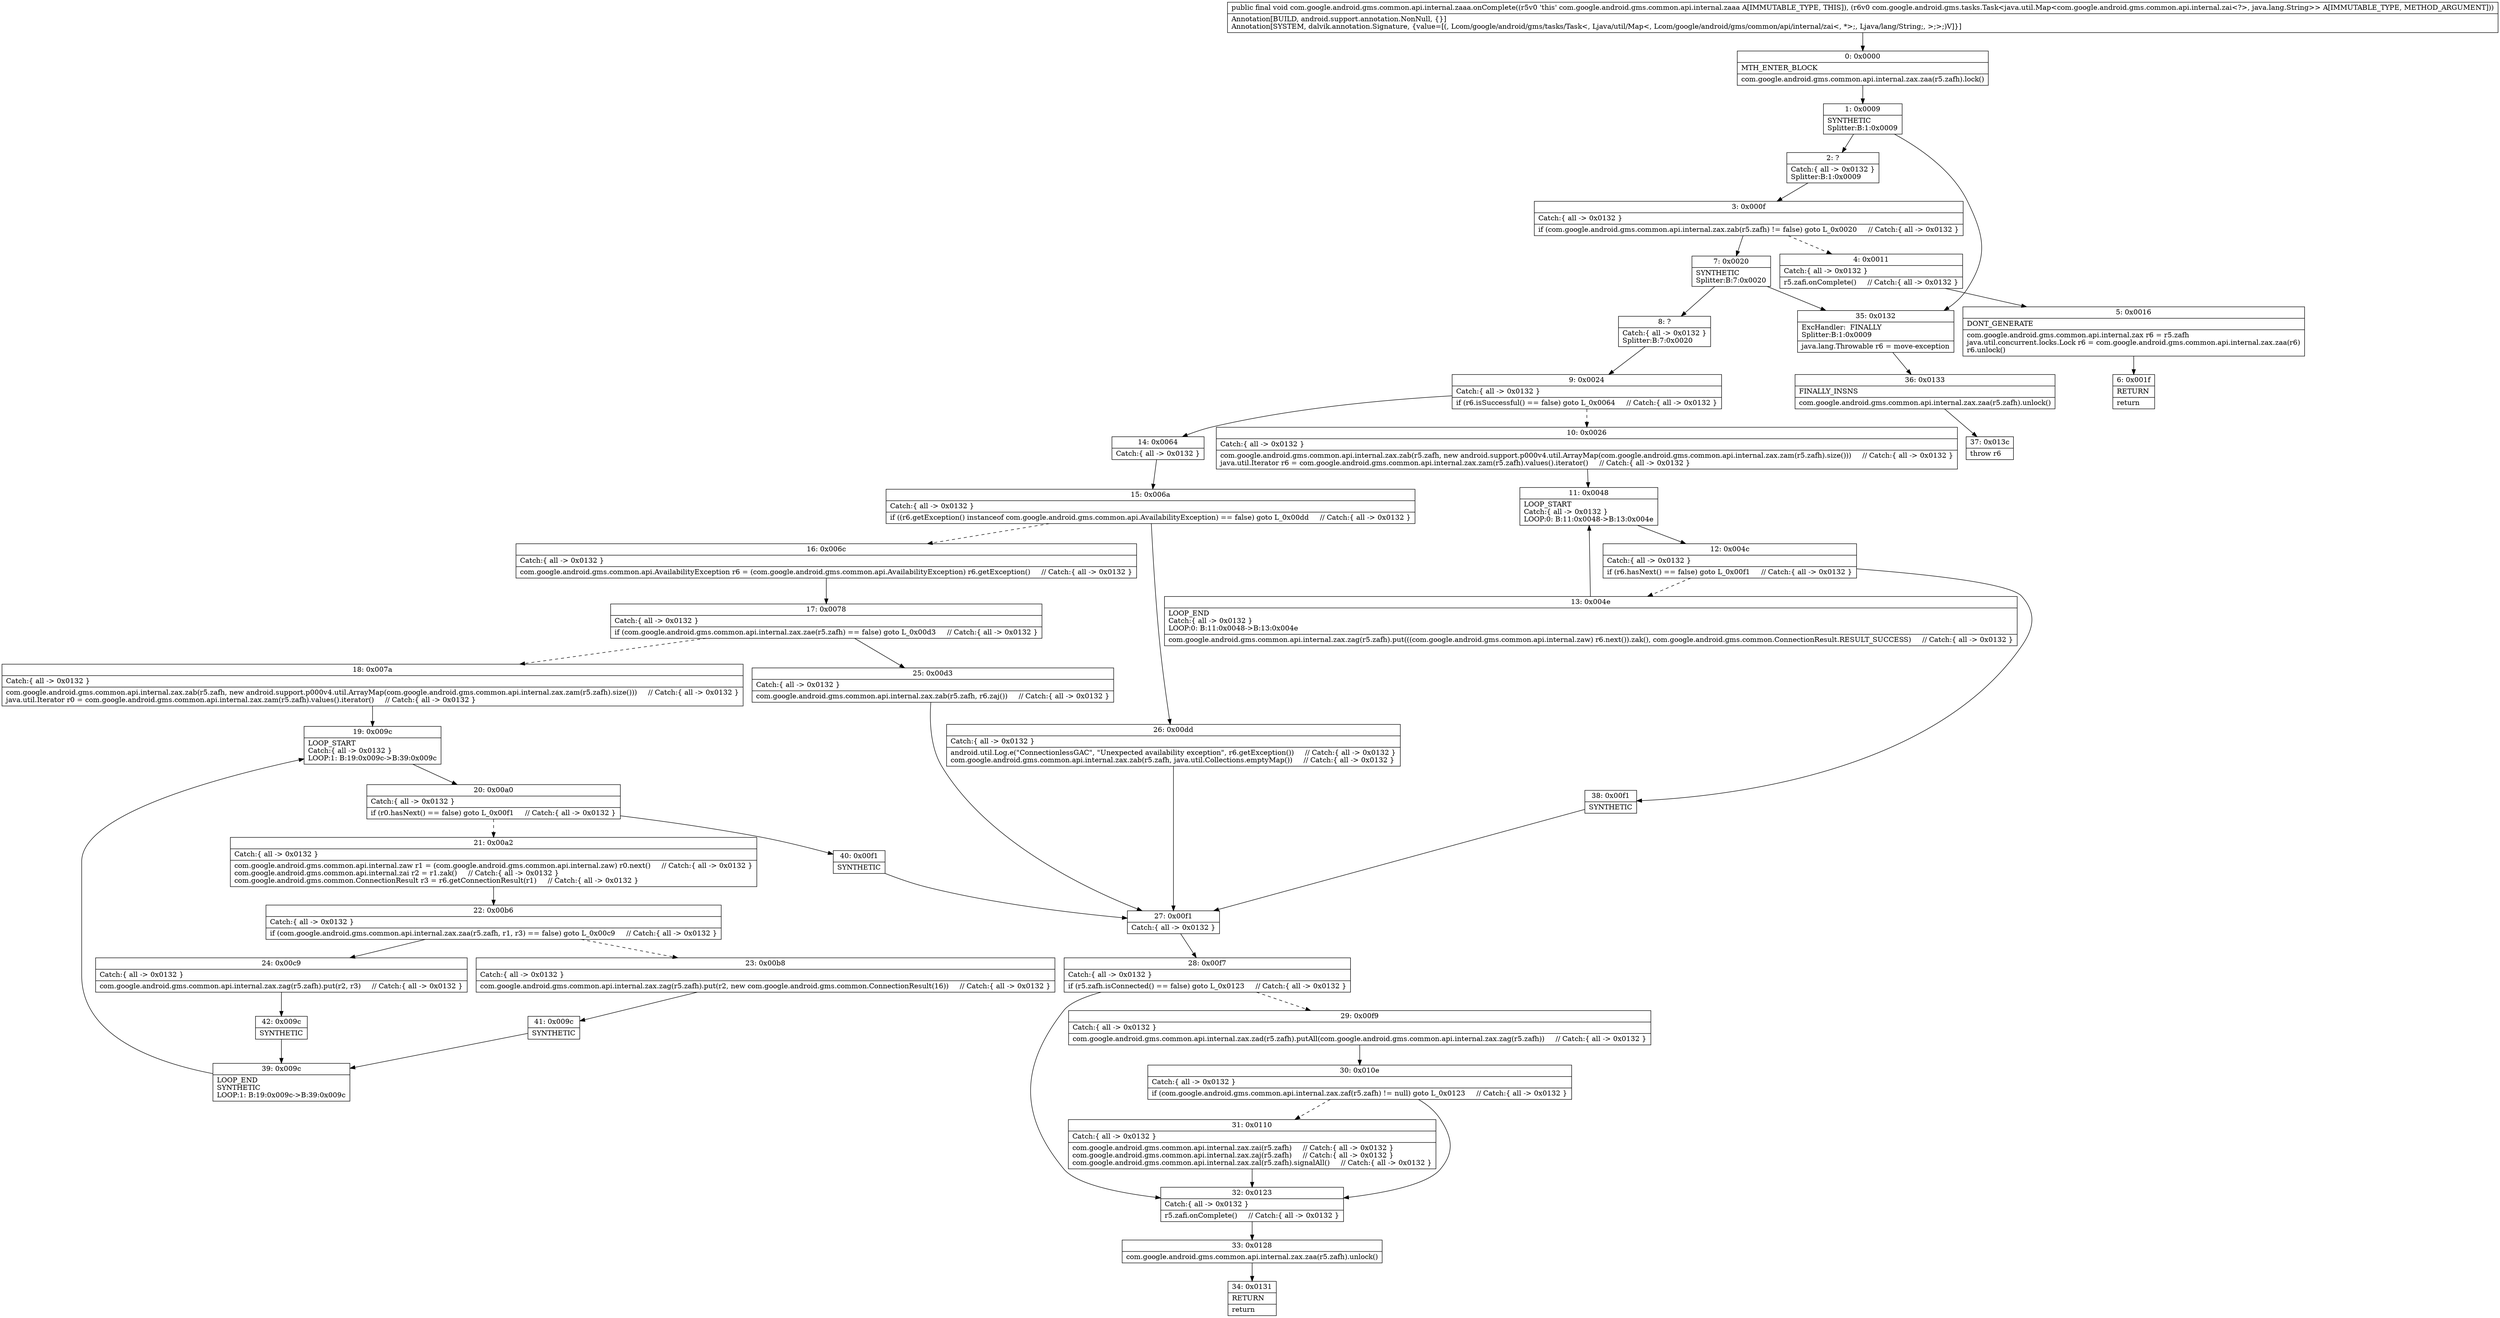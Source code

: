 digraph "CFG forcom.google.android.gms.common.api.internal.zaaa.onComplete(Lcom\/google\/android\/gms\/tasks\/Task;)V" {
Node_0 [shape=record,label="{0\:\ 0x0000|MTH_ENTER_BLOCK\l|com.google.android.gms.common.api.internal.zax.zaa(r5.zafh).lock()\l}"];
Node_1 [shape=record,label="{1\:\ 0x0009|SYNTHETIC\lSplitter:B:1:0x0009\l}"];
Node_2 [shape=record,label="{2\:\ ?|Catch:\{ all \-\> 0x0132 \}\lSplitter:B:1:0x0009\l}"];
Node_3 [shape=record,label="{3\:\ 0x000f|Catch:\{ all \-\> 0x0132 \}\l|if (com.google.android.gms.common.api.internal.zax.zab(r5.zafh) != false) goto L_0x0020     \/\/ Catch:\{ all \-\> 0x0132 \}\l}"];
Node_4 [shape=record,label="{4\:\ 0x0011|Catch:\{ all \-\> 0x0132 \}\l|r5.zafi.onComplete()     \/\/ Catch:\{ all \-\> 0x0132 \}\l}"];
Node_5 [shape=record,label="{5\:\ 0x0016|DONT_GENERATE\l|com.google.android.gms.common.api.internal.zax r6 = r5.zafh\ljava.util.concurrent.locks.Lock r6 = com.google.android.gms.common.api.internal.zax.zaa(r6)\lr6.unlock()\l}"];
Node_6 [shape=record,label="{6\:\ 0x001f|RETURN\l|return\l}"];
Node_7 [shape=record,label="{7\:\ 0x0020|SYNTHETIC\lSplitter:B:7:0x0020\l}"];
Node_8 [shape=record,label="{8\:\ ?|Catch:\{ all \-\> 0x0132 \}\lSplitter:B:7:0x0020\l}"];
Node_9 [shape=record,label="{9\:\ 0x0024|Catch:\{ all \-\> 0x0132 \}\l|if (r6.isSuccessful() == false) goto L_0x0064     \/\/ Catch:\{ all \-\> 0x0132 \}\l}"];
Node_10 [shape=record,label="{10\:\ 0x0026|Catch:\{ all \-\> 0x0132 \}\l|com.google.android.gms.common.api.internal.zax.zab(r5.zafh, new android.support.p000v4.util.ArrayMap(com.google.android.gms.common.api.internal.zax.zam(r5.zafh).size()))     \/\/ Catch:\{ all \-\> 0x0132 \}\ljava.util.Iterator r6 = com.google.android.gms.common.api.internal.zax.zam(r5.zafh).values().iterator()     \/\/ Catch:\{ all \-\> 0x0132 \}\l}"];
Node_11 [shape=record,label="{11\:\ 0x0048|LOOP_START\lCatch:\{ all \-\> 0x0132 \}\lLOOP:0: B:11:0x0048\-\>B:13:0x004e\l}"];
Node_12 [shape=record,label="{12\:\ 0x004c|Catch:\{ all \-\> 0x0132 \}\l|if (r6.hasNext() == false) goto L_0x00f1     \/\/ Catch:\{ all \-\> 0x0132 \}\l}"];
Node_13 [shape=record,label="{13\:\ 0x004e|LOOP_END\lCatch:\{ all \-\> 0x0132 \}\lLOOP:0: B:11:0x0048\-\>B:13:0x004e\l|com.google.android.gms.common.api.internal.zax.zag(r5.zafh).put(((com.google.android.gms.common.api.internal.zaw) r6.next()).zak(), com.google.android.gms.common.ConnectionResult.RESULT_SUCCESS)     \/\/ Catch:\{ all \-\> 0x0132 \}\l}"];
Node_14 [shape=record,label="{14\:\ 0x0064|Catch:\{ all \-\> 0x0132 \}\l}"];
Node_15 [shape=record,label="{15\:\ 0x006a|Catch:\{ all \-\> 0x0132 \}\l|if ((r6.getException() instanceof com.google.android.gms.common.api.AvailabilityException) == false) goto L_0x00dd     \/\/ Catch:\{ all \-\> 0x0132 \}\l}"];
Node_16 [shape=record,label="{16\:\ 0x006c|Catch:\{ all \-\> 0x0132 \}\l|com.google.android.gms.common.api.AvailabilityException r6 = (com.google.android.gms.common.api.AvailabilityException) r6.getException()     \/\/ Catch:\{ all \-\> 0x0132 \}\l}"];
Node_17 [shape=record,label="{17\:\ 0x0078|Catch:\{ all \-\> 0x0132 \}\l|if (com.google.android.gms.common.api.internal.zax.zae(r5.zafh) == false) goto L_0x00d3     \/\/ Catch:\{ all \-\> 0x0132 \}\l}"];
Node_18 [shape=record,label="{18\:\ 0x007a|Catch:\{ all \-\> 0x0132 \}\l|com.google.android.gms.common.api.internal.zax.zab(r5.zafh, new android.support.p000v4.util.ArrayMap(com.google.android.gms.common.api.internal.zax.zam(r5.zafh).size()))     \/\/ Catch:\{ all \-\> 0x0132 \}\ljava.util.Iterator r0 = com.google.android.gms.common.api.internal.zax.zam(r5.zafh).values().iterator()     \/\/ Catch:\{ all \-\> 0x0132 \}\l}"];
Node_19 [shape=record,label="{19\:\ 0x009c|LOOP_START\lCatch:\{ all \-\> 0x0132 \}\lLOOP:1: B:19:0x009c\-\>B:39:0x009c\l}"];
Node_20 [shape=record,label="{20\:\ 0x00a0|Catch:\{ all \-\> 0x0132 \}\l|if (r0.hasNext() == false) goto L_0x00f1     \/\/ Catch:\{ all \-\> 0x0132 \}\l}"];
Node_21 [shape=record,label="{21\:\ 0x00a2|Catch:\{ all \-\> 0x0132 \}\l|com.google.android.gms.common.api.internal.zaw r1 = (com.google.android.gms.common.api.internal.zaw) r0.next()     \/\/ Catch:\{ all \-\> 0x0132 \}\lcom.google.android.gms.common.api.internal.zai r2 = r1.zak()     \/\/ Catch:\{ all \-\> 0x0132 \}\lcom.google.android.gms.common.ConnectionResult r3 = r6.getConnectionResult(r1)     \/\/ Catch:\{ all \-\> 0x0132 \}\l}"];
Node_22 [shape=record,label="{22\:\ 0x00b6|Catch:\{ all \-\> 0x0132 \}\l|if (com.google.android.gms.common.api.internal.zax.zaa(r5.zafh, r1, r3) == false) goto L_0x00c9     \/\/ Catch:\{ all \-\> 0x0132 \}\l}"];
Node_23 [shape=record,label="{23\:\ 0x00b8|Catch:\{ all \-\> 0x0132 \}\l|com.google.android.gms.common.api.internal.zax.zag(r5.zafh).put(r2, new com.google.android.gms.common.ConnectionResult(16))     \/\/ Catch:\{ all \-\> 0x0132 \}\l}"];
Node_24 [shape=record,label="{24\:\ 0x00c9|Catch:\{ all \-\> 0x0132 \}\l|com.google.android.gms.common.api.internal.zax.zag(r5.zafh).put(r2, r3)     \/\/ Catch:\{ all \-\> 0x0132 \}\l}"];
Node_25 [shape=record,label="{25\:\ 0x00d3|Catch:\{ all \-\> 0x0132 \}\l|com.google.android.gms.common.api.internal.zax.zab(r5.zafh, r6.zaj())     \/\/ Catch:\{ all \-\> 0x0132 \}\l}"];
Node_26 [shape=record,label="{26\:\ 0x00dd|Catch:\{ all \-\> 0x0132 \}\l|android.util.Log.e(\"ConnectionlessGAC\", \"Unexpected availability exception\", r6.getException())     \/\/ Catch:\{ all \-\> 0x0132 \}\lcom.google.android.gms.common.api.internal.zax.zab(r5.zafh, java.util.Collections.emptyMap())     \/\/ Catch:\{ all \-\> 0x0132 \}\l}"];
Node_27 [shape=record,label="{27\:\ 0x00f1|Catch:\{ all \-\> 0x0132 \}\l}"];
Node_28 [shape=record,label="{28\:\ 0x00f7|Catch:\{ all \-\> 0x0132 \}\l|if (r5.zafh.isConnected() == false) goto L_0x0123     \/\/ Catch:\{ all \-\> 0x0132 \}\l}"];
Node_29 [shape=record,label="{29\:\ 0x00f9|Catch:\{ all \-\> 0x0132 \}\l|com.google.android.gms.common.api.internal.zax.zad(r5.zafh).putAll(com.google.android.gms.common.api.internal.zax.zag(r5.zafh))     \/\/ Catch:\{ all \-\> 0x0132 \}\l}"];
Node_30 [shape=record,label="{30\:\ 0x010e|Catch:\{ all \-\> 0x0132 \}\l|if (com.google.android.gms.common.api.internal.zax.zaf(r5.zafh) != null) goto L_0x0123     \/\/ Catch:\{ all \-\> 0x0132 \}\l}"];
Node_31 [shape=record,label="{31\:\ 0x0110|Catch:\{ all \-\> 0x0132 \}\l|com.google.android.gms.common.api.internal.zax.zai(r5.zafh)     \/\/ Catch:\{ all \-\> 0x0132 \}\lcom.google.android.gms.common.api.internal.zax.zaj(r5.zafh)     \/\/ Catch:\{ all \-\> 0x0132 \}\lcom.google.android.gms.common.api.internal.zax.zal(r5.zafh).signalAll()     \/\/ Catch:\{ all \-\> 0x0132 \}\l}"];
Node_32 [shape=record,label="{32\:\ 0x0123|Catch:\{ all \-\> 0x0132 \}\l|r5.zafi.onComplete()     \/\/ Catch:\{ all \-\> 0x0132 \}\l}"];
Node_33 [shape=record,label="{33\:\ 0x0128|com.google.android.gms.common.api.internal.zax.zaa(r5.zafh).unlock()\l}"];
Node_34 [shape=record,label="{34\:\ 0x0131|RETURN\l|return\l}"];
Node_35 [shape=record,label="{35\:\ 0x0132|ExcHandler:  FINALLY\lSplitter:B:1:0x0009\l|java.lang.Throwable r6 = move\-exception\l}"];
Node_36 [shape=record,label="{36\:\ 0x0133|FINALLY_INSNS\l|com.google.android.gms.common.api.internal.zax.zaa(r5.zafh).unlock()\l}"];
Node_37 [shape=record,label="{37\:\ 0x013c|throw r6\l}"];
Node_38 [shape=record,label="{38\:\ 0x00f1|SYNTHETIC\l}"];
Node_39 [shape=record,label="{39\:\ 0x009c|LOOP_END\lSYNTHETIC\lLOOP:1: B:19:0x009c\-\>B:39:0x009c\l}"];
Node_40 [shape=record,label="{40\:\ 0x00f1|SYNTHETIC\l}"];
Node_41 [shape=record,label="{41\:\ 0x009c|SYNTHETIC\l}"];
Node_42 [shape=record,label="{42\:\ 0x009c|SYNTHETIC\l}"];
MethodNode[shape=record,label="{public final void com.google.android.gms.common.api.internal.zaaa.onComplete((r5v0 'this' com.google.android.gms.common.api.internal.zaaa A[IMMUTABLE_TYPE, THIS]), (r6v0 com.google.android.gms.tasks.Task\<java.util.Map\<com.google.android.gms.common.api.internal.zai\<?\>, java.lang.String\>\> A[IMMUTABLE_TYPE, METHOD_ARGUMENT]))  | Annotation[BUILD, android.support.annotation.NonNull, \{\}]\lAnnotation[SYSTEM, dalvik.annotation.Signature, \{value=[(, Lcom\/google\/android\/gms\/tasks\/Task\<, Ljava\/util\/Map\<, Lcom\/google\/android\/gms\/common\/api\/internal\/zai\<, *\>;, Ljava\/lang\/String;, \>;\>;)V]\}]\l}"];
MethodNode -> Node_0;
Node_0 -> Node_1;
Node_1 -> Node_2;
Node_1 -> Node_35;
Node_2 -> Node_3;
Node_3 -> Node_4[style=dashed];
Node_3 -> Node_7;
Node_4 -> Node_5;
Node_5 -> Node_6;
Node_7 -> Node_8;
Node_7 -> Node_35;
Node_8 -> Node_9;
Node_9 -> Node_10[style=dashed];
Node_9 -> Node_14;
Node_10 -> Node_11;
Node_11 -> Node_12;
Node_12 -> Node_13[style=dashed];
Node_12 -> Node_38;
Node_13 -> Node_11;
Node_14 -> Node_15;
Node_15 -> Node_16[style=dashed];
Node_15 -> Node_26;
Node_16 -> Node_17;
Node_17 -> Node_18[style=dashed];
Node_17 -> Node_25;
Node_18 -> Node_19;
Node_19 -> Node_20;
Node_20 -> Node_21[style=dashed];
Node_20 -> Node_40;
Node_21 -> Node_22;
Node_22 -> Node_23[style=dashed];
Node_22 -> Node_24;
Node_23 -> Node_41;
Node_24 -> Node_42;
Node_25 -> Node_27;
Node_26 -> Node_27;
Node_27 -> Node_28;
Node_28 -> Node_29[style=dashed];
Node_28 -> Node_32;
Node_29 -> Node_30;
Node_30 -> Node_31[style=dashed];
Node_30 -> Node_32;
Node_31 -> Node_32;
Node_32 -> Node_33;
Node_33 -> Node_34;
Node_35 -> Node_36;
Node_36 -> Node_37;
Node_38 -> Node_27;
Node_39 -> Node_19;
Node_40 -> Node_27;
Node_41 -> Node_39;
Node_42 -> Node_39;
}

